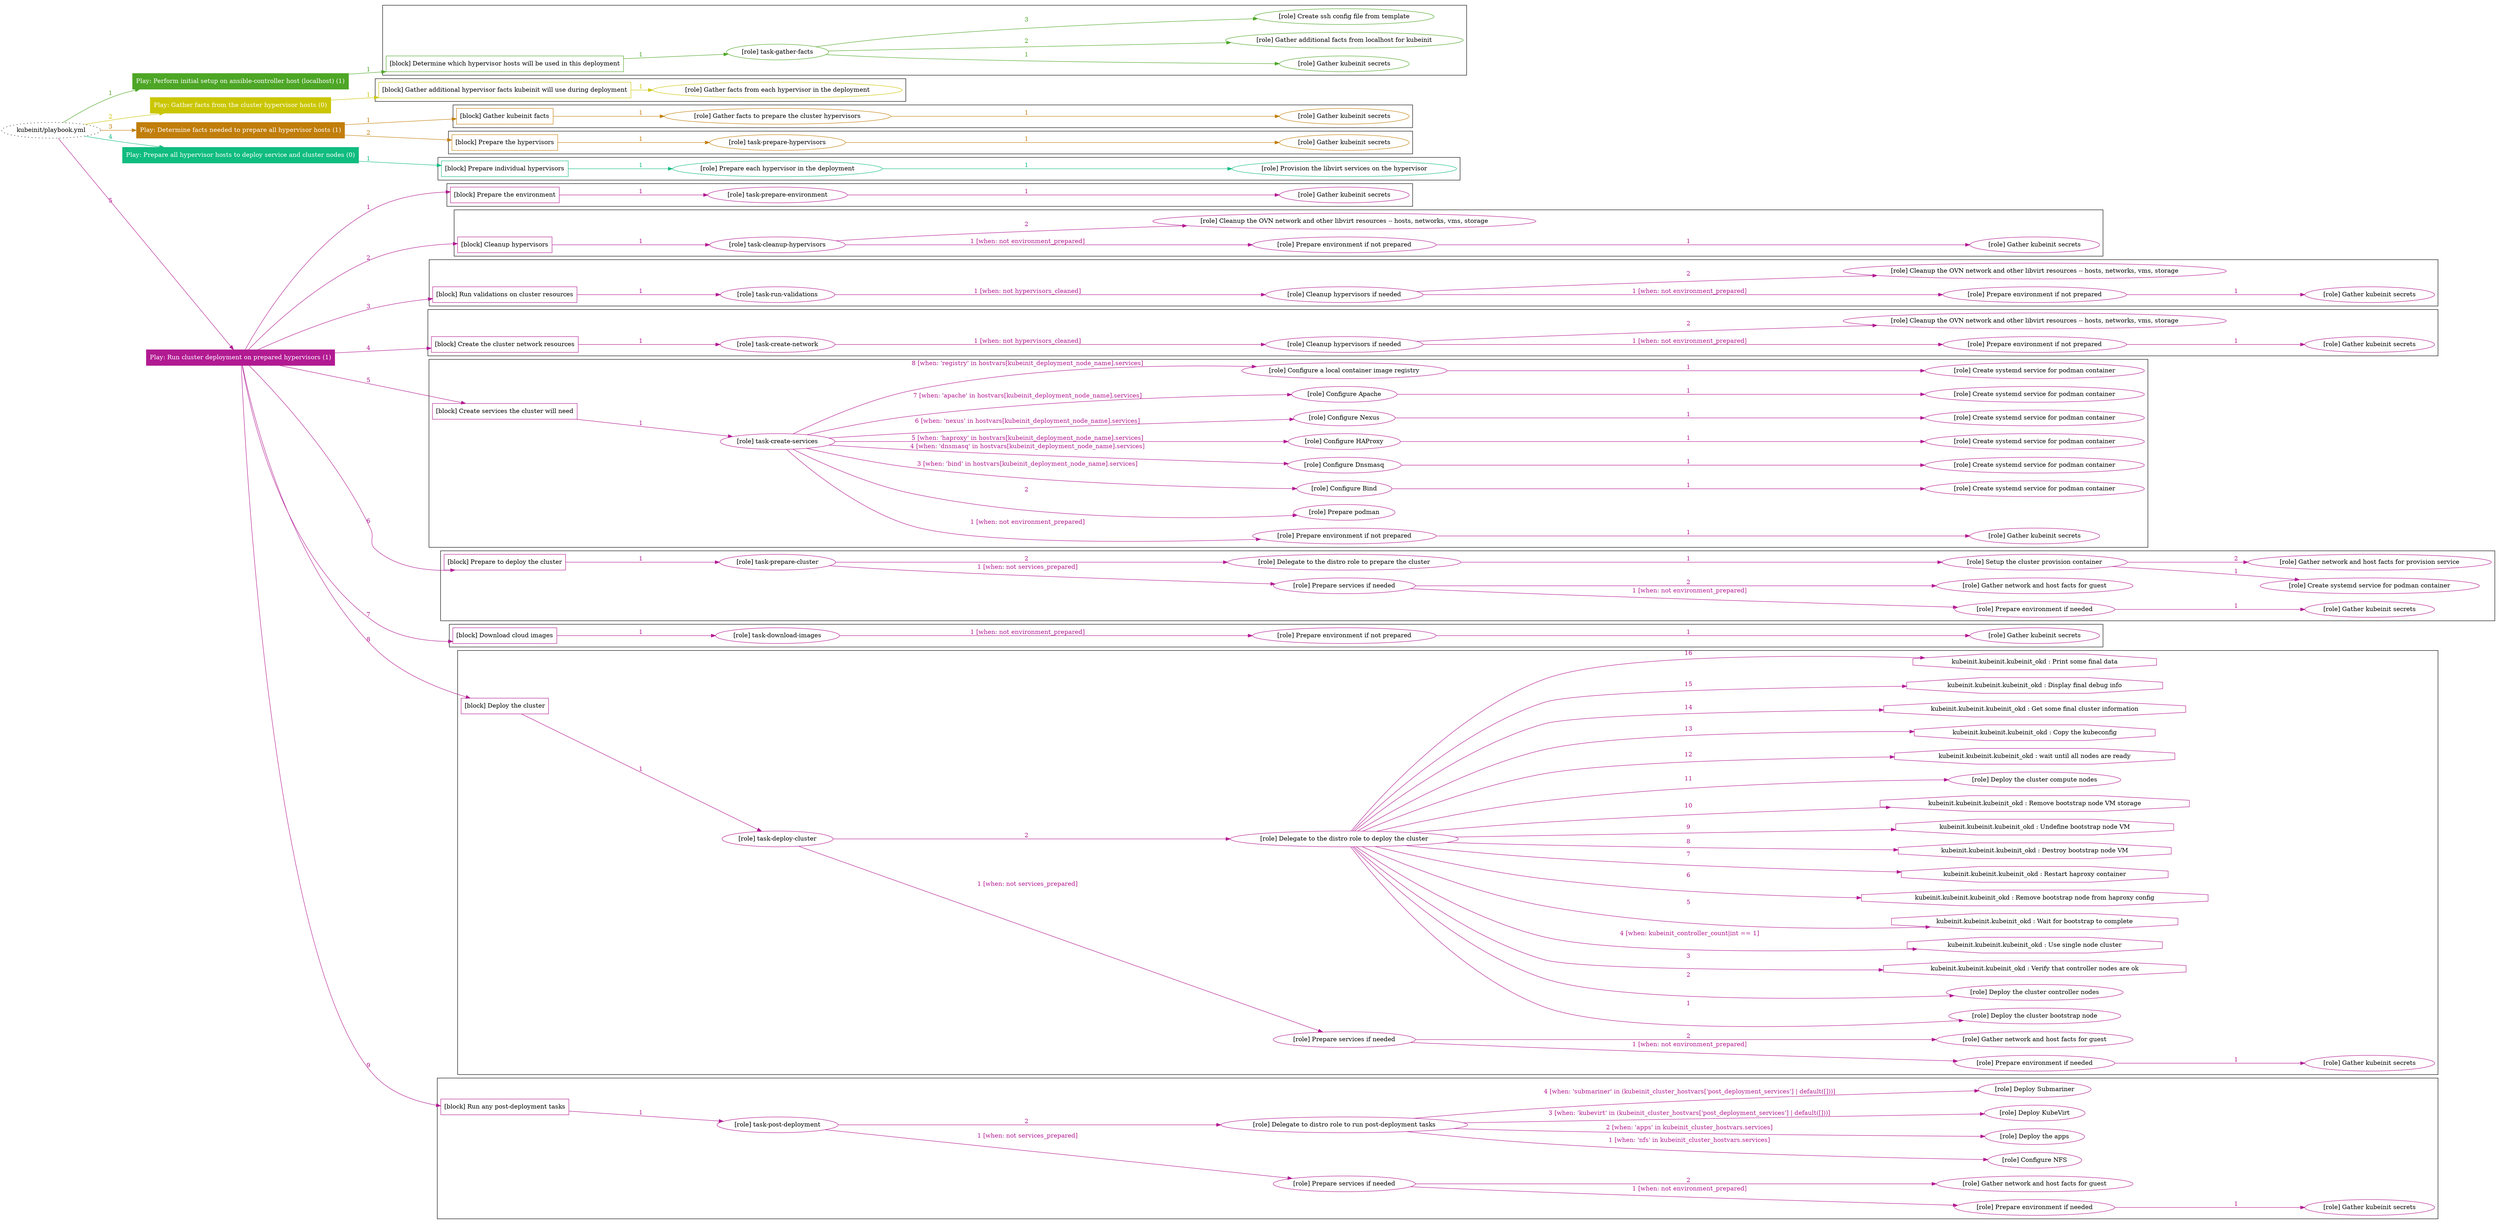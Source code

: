 digraph {
	graph [concentrate=true ordering=in rankdir=LR ratio=fill]
	edge [esep=5 sep=10]
	"kubeinit/playbook.yml" [URL="/home/runner/work/kubeinit/kubeinit/kubeinit/playbook.yml" id=playbook_f0d3da26 style=dotted]
	"kubeinit/playbook.yml" -> play_d403d38e [label="1 " color="#4da626" fontcolor="#4da626" id=edge_bb78b358 labeltooltip="1 " tooltip="1 "]
	subgraph "Play: Perform initial setup on ansible-controller host (localhost) (1)" {
		play_d403d38e [label="Play: Perform initial setup on ansible-controller host (localhost) (1)" URL="/home/runner/work/kubeinit/kubeinit/kubeinit/playbook.yml" color="#4da626" fontcolor="#ffffff" id=play_d403d38e shape=box style=filled tooltip=localhost]
		play_d403d38e -> block_d5349f85 [label=1 color="#4da626" fontcolor="#4da626" id=edge_0a46ccb4 labeltooltip=1 tooltip=1]
		subgraph cluster_block_d5349f85 {
			block_d5349f85 [label="[block] Determine which hypervisor hosts will be used in this deployment" URL="/home/runner/work/kubeinit/kubeinit/kubeinit/playbook.yml" color="#4da626" id=block_d5349f85 labeltooltip="Determine which hypervisor hosts will be used in this deployment" shape=box tooltip="Determine which hypervisor hosts will be used in this deployment"]
			block_d5349f85 -> role_c12ec22b [label="1 " color="#4da626" fontcolor="#4da626" id=edge_a0d41d5e labeltooltip="1 " tooltip="1 "]
			subgraph "task-gather-facts" {
				role_c12ec22b [label="[role] task-gather-facts" URL="/home/runner/work/kubeinit/kubeinit/kubeinit/playbook.yml" color="#4da626" id=role_c12ec22b tooltip="task-gather-facts"]
				role_c12ec22b -> role_7a9dc9b7 [label="1 " color="#4da626" fontcolor="#4da626" id=edge_2823dd9c labeltooltip="1 " tooltip="1 "]
				subgraph "Gather kubeinit secrets" {
					role_7a9dc9b7 [label="[role] Gather kubeinit secrets" URL="/home/runner/.ansible/collections/ansible_collections/kubeinit/kubeinit/roles/kubeinit_prepare/tasks/build_hypervisors_group.yml" color="#4da626" id=role_7a9dc9b7 tooltip="Gather kubeinit secrets"]
				}
				role_c12ec22b -> role_6a2bb625 [label="2 " color="#4da626" fontcolor="#4da626" id=edge_c06cfc3f labeltooltip="2 " tooltip="2 "]
				subgraph "Gather additional facts from localhost for kubeinit" {
					role_6a2bb625 [label="[role] Gather additional facts from localhost for kubeinit" URL="/home/runner/.ansible/collections/ansible_collections/kubeinit/kubeinit/roles/kubeinit_prepare/tasks/build_hypervisors_group.yml" color="#4da626" id=role_6a2bb625 tooltip="Gather additional facts from localhost for kubeinit"]
				}
				role_c12ec22b -> role_dd1b825a [label="3 " color="#4da626" fontcolor="#4da626" id=edge_1411ccf9 labeltooltip="3 " tooltip="3 "]
				subgraph "Create ssh config file from template" {
					role_dd1b825a [label="[role] Create ssh config file from template" URL="/home/runner/.ansible/collections/ansible_collections/kubeinit/kubeinit/roles/kubeinit_prepare/tasks/build_hypervisors_group.yml" color="#4da626" id=role_dd1b825a tooltip="Create ssh config file from template"]
				}
			}
		}
	}
	"kubeinit/playbook.yml" -> play_b2f6ea87 [label="2 " color="#cac602" fontcolor="#cac602" id=edge_67b69799 labeltooltip="2 " tooltip="2 "]
	subgraph "Play: Gather facts from the cluster hypervisor hosts (0)" {
		play_b2f6ea87 [label="Play: Gather facts from the cluster hypervisor hosts (0)" URL="/home/runner/work/kubeinit/kubeinit/kubeinit/playbook.yml" color="#cac602" fontcolor="#ffffff" id=play_b2f6ea87 shape=box style=filled tooltip="Play: Gather facts from the cluster hypervisor hosts (0)"]
		play_b2f6ea87 -> block_6b700cda [label=1 color="#cac602" fontcolor="#cac602" id=edge_932da94d labeltooltip=1 tooltip=1]
		subgraph cluster_block_6b700cda {
			block_6b700cda [label="[block] Gather additional hypervisor facts kubeinit will use during deployment" URL="/home/runner/work/kubeinit/kubeinit/kubeinit/playbook.yml" color="#cac602" id=block_6b700cda labeltooltip="Gather additional hypervisor facts kubeinit will use during deployment" shape=box tooltip="Gather additional hypervisor facts kubeinit will use during deployment"]
			block_6b700cda -> role_6bc0fc4c [label="1 " color="#cac602" fontcolor="#cac602" id=edge_47123077 labeltooltip="1 " tooltip="1 "]
			subgraph "Gather facts from each hypervisor in the deployment" {
				role_6bc0fc4c [label="[role] Gather facts from each hypervisor in the deployment" URL="/home/runner/work/kubeinit/kubeinit/kubeinit/playbook.yml" color="#cac602" id=role_6bc0fc4c tooltip="Gather facts from each hypervisor in the deployment"]
			}
		}
	}
	"kubeinit/playbook.yml" -> play_5fce2cb5 [label="3 " color="#c17e0b" fontcolor="#c17e0b" id=edge_214db1fa labeltooltip="3 " tooltip="3 "]
	subgraph "Play: Determine facts needed to prepare all hypervisor hosts (1)" {
		play_5fce2cb5 [label="Play: Determine facts needed to prepare all hypervisor hosts (1)" URL="/home/runner/work/kubeinit/kubeinit/kubeinit/playbook.yml" color="#c17e0b" fontcolor="#ffffff" id=play_5fce2cb5 shape=box style=filled tooltip=localhost]
		play_5fce2cb5 -> block_0b528581 [label=1 color="#c17e0b" fontcolor="#c17e0b" id=edge_9c9300e4 labeltooltip=1 tooltip=1]
		subgraph cluster_block_0b528581 {
			block_0b528581 [label="[block] Gather kubeinit facts" URL="/home/runner/work/kubeinit/kubeinit/kubeinit/playbook.yml" color="#c17e0b" id=block_0b528581 labeltooltip="Gather kubeinit facts" shape=box tooltip="Gather kubeinit facts"]
			block_0b528581 -> role_08379123 [label="1 " color="#c17e0b" fontcolor="#c17e0b" id=edge_4e6fd11b labeltooltip="1 " tooltip="1 "]
			subgraph "Gather facts to prepare the cluster hypervisors" {
				role_08379123 [label="[role] Gather facts to prepare the cluster hypervisors" URL="/home/runner/work/kubeinit/kubeinit/kubeinit/playbook.yml" color="#c17e0b" id=role_08379123 tooltip="Gather facts to prepare the cluster hypervisors"]
				role_08379123 -> role_079a0b1b [label="1 " color="#c17e0b" fontcolor="#c17e0b" id=edge_12131fd8 labeltooltip="1 " tooltip="1 "]
				subgraph "Gather kubeinit secrets" {
					role_079a0b1b [label="[role] Gather kubeinit secrets" URL="/home/runner/.ansible/collections/ansible_collections/kubeinit/kubeinit/roles/kubeinit_prepare/tasks/gather_kubeinit_facts.yml" color="#c17e0b" id=role_079a0b1b tooltip="Gather kubeinit secrets"]
				}
			}
		}
		play_5fce2cb5 -> block_5712428f [label=2 color="#c17e0b" fontcolor="#c17e0b" id=edge_4e190fab labeltooltip=2 tooltip=2]
		subgraph cluster_block_5712428f {
			block_5712428f [label="[block] Prepare the hypervisors" URL="/home/runner/work/kubeinit/kubeinit/kubeinit/playbook.yml" color="#c17e0b" id=block_5712428f labeltooltip="Prepare the hypervisors" shape=box tooltip="Prepare the hypervisors"]
			block_5712428f -> role_d0552232 [label="1 " color="#c17e0b" fontcolor="#c17e0b" id=edge_87c87fa4 labeltooltip="1 " tooltip="1 "]
			subgraph "task-prepare-hypervisors" {
				role_d0552232 [label="[role] task-prepare-hypervisors" URL="/home/runner/work/kubeinit/kubeinit/kubeinit/playbook.yml" color="#c17e0b" id=role_d0552232 tooltip="task-prepare-hypervisors"]
				role_d0552232 -> role_5b69b76e [label="1 " color="#c17e0b" fontcolor="#c17e0b" id=edge_922f6d68 labeltooltip="1 " tooltip="1 "]
				subgraph "Gather kubeinit secrets" {
					role_5b69b76e [label="[role] Gather kubeinit secrets" URL="/home/runner/.ansible/collections/ansible_collections/kubeinit/kubeinit/roles/kubeinit_prepare/tasks/gather_kubeinit_facts.yml" color="#c17e0b" id=role_5b69b76e tooltip="Gather kubeinit secrets"]
				}
			}
		}
	}
	"kubeinit/playbook.yml" -> play_3fa421ea [label="4 " color="#10bc80" fontcolor="#10bc80" id=edge_5be56004 labeltooltip="4 " tooltip="4 "]
	subgraph "Play: Prepare all hypervisor hosts to deploy service and cluster nodes (0)" {
		play_3fa421ea [label="Play: Prepare all hypervisor hosts to deploy service and cluster nodes (0)" URL="/home/runner/work/kubeinit/kubeinit/kubeinit/playbook.yml" color="#10bc80" fontcolor="#ffffff" id=play_3fa421ea shape=box style=filled tooltip="Play: Prepare all hypervisor hosts to deploy service and cluster nodes (0)"]
		play_3fa421ea -> block_0e27eb1e [label=1 color="#10bc80" fontcolor="#10bc80" id=edge_ae809588 labeltooltip=1 tooltip=1]
		subgraph cluster_block_0e27eb1e {
			block_0e27eb1e [label="[block] Prepare individual hypervisors" URL="/home/runner/work/kubeinit/kubeinit/kubeinit/playbook.yml" color="#10bc80" id=block_0e27eb1e labeltooltip="Prepare individual hypervisors" shape=box tooltip="Prepare individual hypervisors"]
			block_0e27eb1e -> role_7c6cc4ce [label="1 " color="#10bc80" fontcolor="#10bc80" id=edge_6a0a8fe7 labeltooltip="1 " tooltip="1 "]
			subgraph "Prepare each hypervisor in the deployment" {
				role_7c6cc4ce [label="[role] Prepare each hypervisor in the deployment" URL="/home/runner/work/kubeinit/kubeinit/kubeinit/playbook.yml" color="#10bc80" id=role_7c6cc4ce tooltip="Prepare each hypervisor in the deployment"]
				role_7c6cc4ce -> role_f6cbb45c [label="1 " color="#10bc80" fontcolor="#10bc80" id=edge_67ad58b4 labeltooltip="1 " tooltip="1 "]
				subgraph "Provision the libvirt services on the hypervisor" {
					role_f6cbb45c [label="[role] Provision the libvirt services on the hypervisor" URL="/home/runner/.ansible/collections/ansible_collections/kubeinit/kubeinit/roles/kubeinit_prepare/tasks/prepare_hypervisor.yml" color="#10bc80" id=role_f6cbb45c tooltip="Provision the libvirt services on the hypervisor"]
				}
			}
		}
	}
	"kubeinit/playbook.yml" -> play_8b186cff [label="5 " color="#b21a92" fontcolor="#b21a92" id=edge_89fe7ecd labeltooltip="5 " tooltip="5 "]
	subgraph "Play: Run cluster deployment on prepared hypervisors (1)" {
		play_8b186cff [label="Play: Run cluster deployment on prepared hypervisors (1)" URL="/home/runner/work/kubeinit/kubeinit/kubeinit/playbook.yml" color="#b21a92" fontcolor="#ffffff" id=play_8b186cff shape=box style=filled tooltip=localhost]
		play_8b186cff -> block_c3dfa065 [label=1 color="#b21a92" fontcolor="#b21a92" id=edge_82fb2155 labeltooltip=1 tooltip=1]
		subgraph cluster_block_c3dfa065 {
			block_c3dfa065 [label="[block] Prepare the environment" URL="/home/runner/work/kubeinit/kubeinit/kubeinit/playbook.yml" color="#b21a92" id=block_c3dfa065 labeltooltip="Prepare the environment" shape=box tooltip="Prepare the environment"]
			block_c3dfa065 -> role_16526a10 [label="1 " color="#b21a92" fontcolor="#b21a92" id=edge_7fcd6e79 labeltooltip="1 " tooltip="1 "]
			subgraph "task-prepare-environment" {
				role_16526a10 [label="[role] task-prepare-environment" URL="/home/runner/work/kubeinit/kubeinit/kubeinit/playbook.yml" color="#b21a92" id=role_16526a10 tooltip="task-prepare-environment"]
				role_16526a10 -> role_55afb5f5 [label="1 " color="#b21a92" fontcolor="#b21a92" id=edge_60748190 labeltooltip="1 " tooltip="1 "]
				subgraph "Gather kubeinit secrets" {
					role_55afb5f5 [label="[role] Gather kubeinit secrets" URL="/home/runner/.ansible/collections/ansible_collections/kubeinit/kubeinit/roles/kubeinit_prepare/tasks/gather_kubeinit_facts.yml" color="#b21a92" id=role_55afb5f5 tooltip="Gather kubeinit secrets"]
				}
			}
		}
		play_8b186cff -> block_16070359 [label=2 color="#b21a92" fontcolor="#b21a92" id=edge_729f961e labeltooltip=2 tooltip=2]
		subgraph cluster_block_16070359 {
			block_16070359 [label="[block] Cleanup hypervisors" URL="/home/runner/work/kubeinit/kubeinit/kubeinit/playbook.yml" color="#b21a92" id=block_16070359 labeltooltip="Cleanup hypervisors" shape=box tooltip="Cleanup hypervisors"]
			block_16070359 -> role_49489fae [label="1 " color="#b21a92" fontcolor="#b21a92" id=edge_b9b9db53 labeltooltip="1 " tooltip="1 "]
			subgraph "task-cleanup-hypervisors" {
				role_49489fae [label="[role] task-cleanup-hypervisors" URL="/home/runner/work/kubeinit/kubeinit/kubeinit/playbook.yml" color="#b21a92" id=role_49489fae tooltip="task-cleanup-hypervisors"]
				role_49489fae -> role_d4669a97 [label="1 [when: not environment_prepared]" color="#b21a92" fontcolor="#b21a92" id=edge_730d28b9 labeltooltip="1 [when: not environment_prepared]" tooltip="1 [when: not environment_prepared]"]
				subgraph "Prepare environment if not prepared" {
					role_d4669a97 [label="[role] Prepare environment if not prepared" URL="/home/runner/.ansible/collections/ansible_collections/kubeinit/kubeinit/roles/kubeinit_prepare/tasks/cleanup_hypervisors.yml" color="#b21a92" id=role_d4669a97 tooltip="Prepare environment if not prepared"]
					role_d4669a97 -> role_03887926 [label="1 " color="#b21a92" fontcolor="#b21a92" id=edge_96ab1612 labeltooltip="1 " tooltip="1 "]
					subgraph "Gather kubeinit secrets" {
						role_03887926 [label="[role] Gather kubeinit secrets" URL="/home/runner/.ansible/collections/ansible_collections/kubeinit/kubeinit/roles/kubeinit_prepare/tasks/gather_kubeinit_facts.yml" color="#b21a92" id=role_03887926 tooltip="Gather kubeinit secrets"]
					}
				}
				role_49489fae -> role_26f51396 [label="2 " color="#b21a92" fontcolor="#b21a92" id=edge_356772c4 labeltooltip="2 " tooltip="2 "]
				subgraph "Cleanup the OVN network and other libvirt resources -- hosts, networks, vms, storage" {
					role_26f51396 [label="[role] Cleanup the OVN network and other libvirt resources -- hosts, networks, vms, storage" URL="/home/runner/.ansible/collections/ansible_collections/kubeinit/kubeinit/roles/kubeinit_prepare/tasks/cleanup_hypervisors.yml" color="#b21a92" id=role_26f51396 tooltip="Cleanup the OVN network and other libvirt resources -- hosts, networks, vms, storage"]
				}
			}
		}
		play_8b186cff -> block_32fbd92a [label=3 color="#b21a92" fontcolor="#b21a92" id=edge_52a3be5c labeltooltip=3 tooltip=3]
		subgraph cluster_block_32fbd92a {
			block_32fbd92a [label="[block] Run validations on cluster resources" URL="/home/runner/work/kubeinit/kubeinit/kubeinit/playbook.yml" color="#b21a92" id=block_32fbd92a labeltooltip="Run validations on cluster resources" shape=box tooltip="Run validations on cluster resources"]
			block_32fbd92a -> role_b7b2477e [label="1 " color="#b21a92" fontcolor="#b21a92" id=edge_343a420f labeltooltip="1 " tooltip="1 "]
			subgraph "task-run-validations" {
				role_b7b2477e [label="[role] task-run-validations" URL="/home/runner/work/kubeinit/kubeinit/kubeinit/playbook.yml" color="#b21a92" id=role_b7b2477e tooltip="task-run-validations"]
				role_b7b2477e -> role_b7937b70 [label="1 [when: not hypervisors_cleaned]" color="#b21a92" fontcolor="#b21a92" id=edge_5bd24d95 labeltooltip="1 [when: not hypervisors_cleaned]" tooltip="1 [when: not hypervisors_cleaned]"]
				subgraph "Cleanup hypervisors if needed" {
					role_b7937b70 [label="[role] Cleanup hypervisors if needed" URL="/home/runner/.ansible/collections/ansible_collections/kubeinit/kubeinit/roles/kubeinit_validations/tasks/main.yml" color="#b21a92" id=role_b7937b70 tooltip="Cleanup hypervisors if needed"]
					role_b7937b70 -> role_197597fc [label="1 [when: not environment_prepared]" color="#b21a92" fontcolor="#b21a92" id=edge_ffd0d4f3 labeltooltip="1 [when: not environment_prepared]" tooltip="1 [when: not environment_prepared]"]
					subgraph "Prepare environment if not prepared" {
						role_197597fc [label="[role] Prepare environment if not prepared" URL="/home/runner/.ansible/collections/ansible_collections/kubeinit/kubeinit/roles/kubeinit_prepare/tasks/cleanup_hypervisors.yml" color="#b21a92" id=role_197597fc tooltip="Prepare environment if not prepared"]
						role_197597fc -> role_30201973 [label="1 " color="#b21a92" fontcolor="#b21a92" id=edge_2a90a3fe labeltooltip="1 " tooltip="1 "]
						subgraph "Gather kubeinit secrets" {
							role_30201973 [label="[role] Gather kubeinit secrets" URL="/home/runner/.ansible/collections/ansible_collections/kubeinit/kubeinit/roles/kubeinit_prepare/tasks/gather_kubeinit_facts.yml" color="#b21a92" id=role_30201973 tooltip="Gather kubeinit secrets"]
						}
					}
					role_b7937b70 -> role_e418b379 [label="2 " color="#b21a92" fontcolor="#b21a92" id=edge_8652fc37 labeltooltip="2 " tooltip="2 "]
					subgraph "Cleanup the OVN network and other libvirt resources -- hosts, networks, vms, storage" {
						role_e418b379 [label="[role] Cleanup the OVN network and other libvirt resources -- hosts, networks, vms, storage" URL="/home/runner/.ansible/collections/ansible_collections/kubeinit/kubeinit/roles/kubeinit_prepare/tasks/cleanup_hypervisors.yml" color="#b21a92" id=role_e418b379 tooltip="Cleanup the OVN network and other libvirt resources -- hosts, networks, vms, storage"]
					}
				}
			}
		}
		play_8b186cff -> block_fd094c20 [label=4 color="#b21a92" fontcolor="#b21a92" id=edge_835eb3d2 labeltooltip=4 tooltip=4]
		subgraph cluster_block_fd094c20 {
			block_fd094c20 [label="[block] Create the cluster network resources" URL="/home/runner/work/kubeinit/kubeinit/kubeinit/playbook.yml" color="#b21a92" id=block_fd094c20 labeltooltip="Create the cluster network resources" shape=box tooltip="Create the cluster network resources"]
			block_fd094c20 -> role_b7f3fc8a [label="1 " color="#b21a92" fontcolor="#b21a92" id=edge_b02efcc0 labeltooltip="1 " tooltip="1 "]
			subgraph "task-create-network" {
				role_b7f3fc8a [label="[role] task-create-network" URL="/home/runner/work/kubeinit/kubeinit/kubeinit/playbook.yml" color="#b21a92" id=role_b7f3fc8a tooltip="task-create-network"]
				role_b7f3fc8a -> role_41291930 [label="1 [when: not hypervisors_cleaned]" color="#b21a92" fontcolor="#b21a92" id=edge_b23b1294 labeltooltip="1 [when: not hypervisors_cleaned]" tooltip="1 [when: not hypervisors_cleaned]"]
				subgraph "Cleanup hypervisors if needed" {
					role_41291930 [label="[role] Cleanup hypervisors if needed" URL="/home/runner/.ansible/collections/ansible_collections/kubeinit/kubeinit/roles/kubeinit_libvirt/tasks/create_network.yml" color="#b21a92" id=role_41291930 tooltip="Cleanup hypervisors if needed"]
					role_41291930 -> role_e8362763 [label="1 [when: not environment_prepared]" color="#b21a92" fontcolor="#b21a92" id=edge_68476c97 labeltooltip="1 [when: not environment_prepared]" tooltip="1 [when: not environment_prepared]"]
					subgraph "Prepare environment if not prepared" {
						role_e8362763 [label="[role] Prepare environment if not prepared" URL="/home/runner/.ansible/collections/ansible_collections/kubeinit/kubeinit/roles/kubeinit_prepare/tasks/cleanup_hypervisors.yml" color="#b21a92" id=role_e8362763 tooltip="Prepare environment if not prepared"]
						role_e8362763 -> role_e6d5578d [label="1 " color="#b21a92" fontcolor="#b21a92" id=edge_181f27f5 labeltooltip="1 " tooltip="1 "]
						subgraph "Gather kubeinit secrets" {
							role_e6d5578d [label="[role] Gather kubeinit secrets" URL="/home/runner/.ansible/collections/ansible_collections/kubeinit/kubeinit/roles/kubeinit_prepare/tasks/gather_kubeinit_facts.yml" color="#b21a92" id=role_e6d5578d tooltip="Gather kubeinit secrets"]
						}
					}
					role_41291930 -> role_02d9ec53 [label="2 " color="#b21a92" fontcolor="#b21a92" id=edge_a5d38683 labeltooltip="2 " tooltip="2 "]
					subgraph "Cleanup the OVN network and other libvirt resources -- hosts, networks, vms, storage" {
						role_02d9ec53 [label="[role] Cleanup the OVN network and other libvirt resources -- hosts, networks, vms, storage" URL="/home/runner/.ansible/collections/ansible_collections/kubeinit/kubeinit/roles/kubeinit_prepare/tasks/cleanup_hypervisors.yml" color="#b21a92" id=role_02d9ec53 tooltip="Cleanup the OVN network and other libvirt resources -- hosts, networks, vms, storage"]
					}
				}
			}
		}
		play_8b186cff -> block_5aedabef [label=5 color="#b21a92" fontcolor="#b21a92" id=edge_a8936649 labeltooltip=5 tooltip=5]
		subgraph cluster_block_5aedabef {
			block_5aedabef [label="[block] Create services the cluster will need" URL="/home/runner/work/kubeinit/kubeinit/kubeinit/playbook.yml" color="#b21a92" id=block_5aedabef labeltooltip="Create services the cluster will need" shape=box tooltip="Create services the cluster will need"]
			block_5aedabef -> role_851d9a5d [label="1 " color="#b21a92" fontcolor="#b21a92" id=edge_d7b73f18 labeltooltip="1 " tooltip="1 "]
			subgraph "task-create-services" {
				role_851d9a5d [label="[role] task-create-services" URL="/home/runner/work/kubeinit/kubeinit/kubeinit/playbook.yml" color="#b21a92" id=role_851d9a5d tooltip="task-create-services"]
				role_851d9a5d -> role_119938d9 [label="1 [when: not environment_prepared]" color="#b21a92" fontcolor="#b21a92" id=edge_76eed7d8 labeltooltip="1 [when: not environment_prepared]" tooltip="1 [when: not environment_prepared]"]
				subgraph "Prepare environment if not prepared" {
					role_119938d9 [label="[role] Prepare environment if not prepared" URL="/home/runner/.ansible/collections/ansible_collections/kubeinit/kubeinit/roles/kubeinit_services/tasks/main.yml" color="#b21a92" id=role_119938d9 tooltip="Prepare environment if not prepared"]
					role_119938d9 -> role_118e75ff [label="1 " color="#b21a92" fontcolor="#b21a92" id=edge_45d0b71d labeltooltip="1 " tooltip="1 "]
					subgraph "Gather kubeinit secrets" {
						role_118e75ff [label="[role] Gather kubeinit secrets" URL="/home/runner/.ansible/collections/ansible_collections/kubeinit/kubeinit/roles/kubeinit_prepare/tasks/gather_kubeinit_facts.yml" color="#b21a92" id=role_118e75ff tooltip="Gather kubeinit secrets"]
					}
				}
				role_851d9a5d -> role_aa346d75 [label="2 " color="#b21a92" fontcolor="#b21a92" id=edge_ff6d66c8 labeltooltip="2 " tooltip="2 "]
				subgraph "Prepare podman" {
					role_aa346d75 [label="[role] Prepare podman" URL="/home/runner/.ansible/collections/ansible_collections/kubeinit/kubeinit/roles/kubeinit_services/tasks/00_create_service_pod.yml" color="#b21a92" id=role_aa346d75 tooltip="Prepare podman"]
				}
				role_851d9a5d -> role_1948c036 [label="3 [when: 'bind' in hostvars[kubeinit_deployment_node_name].services]" color="#b21a92" fontcolor="#b21a92" id=edge_58d9f97a labeltooltip="3 [when: 'bind' in hostvars[kubeinit_deployment_node_name].services]" tooltip="3 [when: 'bind' in hostvars[kubeinit_deployment_node_name].services]"]
				subgraph "Configure Bind" {
					role_1948c036 [label="[role] Configure Bind" URL="/home/runner/.ansible/collections/ansible_collections/kubeinit/kubeinit/roles/kubeinit_services/tasks/start_services_containers.yml" color="#b21a92" id=role_1948c036 tooltip="Configure Bind"]
					role_1948c036 -> role_ec0e1437 [label="1 " color="#b21a92" fontcolor="#b21a92" id=edge_1f0c48a4 labeltooltip="1 " tooltip="1 "]
					subgraph "Create systemd service for podman container" {
						role_ec0e1437 [label="[role] Create systemd service for podman container" URL="/home/runner/.ansible/collections/ansible_collections/kubeinit/kubeinit/roles/kubeinit_bind/tasks/main.yml" color="#b21a92" id=role_ec0e1437 tooltip="Create systemd service for podman container"]
					}
				}
				role_851d9a5d -> role_46025137 [label="4 [when: 'dnsmasq' in hostvars[kubeinit_deployment_node_name].services]" color="#b21a92" fontcolor="#b21a92" id=edge_8c486483 labeltooltip="4 [when: 'dnsmasq' in hostvars[kubeinit_deployment_node_name].services]" tooltip="4 [when: 'dnsmasq' in hostvars[kubeinit_deployment_node_name].services]"]
				subgraph "Configure Dnsmasq" {
					role_46025137 [label="[role] Configure Dnsmasq" URL="/home/runner/.ansible/collections/ansible_collections/kubeinit/kubeinit/roles/kubeinit_services/tasks/start_services_containers.yml" color="#b21a92" id=role_46025137 tooltip="Configure Dnsmasq"]
					role_46025137 -> role_2ae44836 [label="1 " color="#b21a92" fontcolor="#b21a92" id=edge_31aed77a labeltooltip="1 " tooltip="1 "]
					subgraph "Create systemd service for podman container" {
						role_2ae44836 [label="[role] Create systemd service for podman container" URL="/home/runner/.ansible/collections/ansible_collections/kubeinit/kubeinit/roles/kubeinit_dnsmasq/tasks/main.yml" color="#b21a92" id=role_2ae44836 tooltip="Create systemd service for podman container"]
					}
				}
				role_851d9a5d -> role_2249b05a [label="5 [when: 'haproxy' in hostvars[kubeinit_deployment_node_name].services]" color="#b21a92" fontcolor="#b21a92" id=edge_2af65d67 labeltooltip="5 [when: 'haproxy' in hostvars[kubeinit_deployment_node_name].services]" tooltip="5 [when: 'haproxy' in hostvars[kubeinit_deployment_node_name].services]"]
				subgraph "Configure HAProxy" {
					role_2249b05a [label="[role] Configure HAProxy" URL="/home/runner/.ansible/collections/ansible_collections/kubeinit/kubeinit/roles/kubeinit_services/tasks/start_services_containers.yml" color="#b21a92" id=role_2249b05a tooltip="Configure HAProxy"]
					role_2249b05a -> role_eac0d732 [label="1 " color="#b21a92" fontcolor="#b21a92" id=edge_7d86f224 labeltooltip="1 " tooltip="1 "]
					subgraph "Create systemd service for podman container" {
						role_eac0d732 [label="[role] Create systemd service for podman container" URL="/home/runner/.ansible/collections/ansible_collections/kubeinit/kubeinit/roles/kubeinit_haproxy/tasks/main.yml" color="#b21a92" id=role_eac0d732 tooltip="Create systemd service for podman container"]
					}
				}
				role_851d9a5d -> role_cb7c682a [label="6 [when: 'nexus' in hostvars[kubeinit_deployment_node_name].services]" color="#b21a92" fontcolor="#b21a92" id=edge_7fba608b labeltooltip="6 [when: 'nexus' in hostvars[kubeinit_deployment_node_name].services]" tooltip="6 [when: 'nexus' in hostvars[kubeinit_deployment_node_name].services]"]
				subgraph "Configure Nexus" {
					role_cb7c682a [label="[role] Configure Nexus" URL="/home/runner/.ansible/collections/ansible_collections/kubeinit/kubeinit/roles/kubeinit_services/tasks/start_services_containers.yml" color="#b21a92" id=role_cb7c682a tooltip="Configure Nexus"]
					role_cb7c682a -> role_c6e76259 [label="1 " color="#b21a92" fontcolor="#b21a92" id=edge_ab00fc47 labeltooltip="1 " tooltip="1 "]
					subgraph "Create systemd service for podman container" {
						role_c6e76259 [label="[role] Create systemd service for podman container" URL="/home/runner/.ansible/collections/ansible_collections/kubeinit/kubeinit/roles/kubeinit_nexus/tasks/main.yml" color="#b21a92" id=role_c6e76259 tooltip="Create systemd service for podman container"]
					}
				}
				role_851d9a5d -> role_350c2394 [label="7 [when: 'apache' in hostvars[kubeinit_deployment_node_name].services]" color="#b21a92" fontcolor="#b21a92" id=edge_13539a73 labeltooltip="7 [when: 'apache' in hostvars[kubeinit_deployment_node_name].services]" tooltip="7 [when: 'apache' in hostvars[kubeinit_deployment_node_name].services]"]
				subgraph "Configure Apache" {
					role_350c2394 [label="[role] Configure Apache" URL="/home/runner/.ansible/collections/ansible_collections/kubeinit/kubeinit/roles/kubeinit_services/tasks/start_services_containers.yml" color="#b21a92" id=role_350c2394 tooltip="Configure Apache"]
					role_350c2394 -> role_2b2f11de [label="1 " color="#b21a92" fontcolor="#b21a92" id=edge_cc854beb labeltooltip="1 " tooltip="1 "]
					subgraph "Create systemd service for podman container" {
						role_2b2f11de [label="[role] Create systemd service for podman container" URL="/home/runner/.ansible/collections/ansible_collections/kubeinit/kubeinit/roles/kubeinit_apache/tasks/main.yml" color="#b21a92" id=role_2b2f11de tooltip="Create systemd service for podman container"]
					}
				}
				role_851d9a5d -> role_f7a04003 [label="8 [when: 'registry' in hostvars[kubeinit_deployment_node_name].services]" color="#b21a92" fontcolor="#b21a92" id=edge_b5969aee labeltooltip="8 [when: 'registry' in hostvars[kubeinit_deployment_node_name].services]" tooltip="8 [when: 'registry' in hostvars[kubeinit_deployment_node_name].services]"]
				subgraph "Configure a local container image registry" {
					role_f7a04003 [label="[role] Configure a local container image registry" URL="/home/runner/.ansible/collections/ansible_collections/kubeinit/kubeinit/roles/kubeinit_services/tasks/start_services_containers.yml" color="#b21a92" id=role_f7a04003 tooltip="Configure a local container image registry"]
					role_f7a04003 -> role_fb28de32 [label="1 " color="#b21a92" fontcolor="#b21a92" id=edge_c0af9894 labeltooltip="1 " tooltip="1 "]
					subgraph "Create systemd service for podman container" {
						role_fb28de32 [label="[role] Create systemd service for podman container" URL="/home/runner/.ansible/collections/ansible_collections/kubeinit/kubeinit/roles/kubeinit_registry/tasks/main.yml" color="#b21a92" id=role_fb28de32 tooltip="Create systemd service for podman container"]
					}
				}
			}
		}
		play_8b186cff -> block_c8ecd2d6 [label=6 color="#b21a92" fontcolor="#b21a92" id=edge_a6b1c370 labeltooltip=6 tooltip=6]
		subgraph cluster_block_c8ecd2d6 {
			block_c8ecd2d6 [label="[block] Prepare to deploy the cluster" URL="/home/runner/work/kubeinit/kubeinit/kubeinit/playbook.yml" color="#b21a92" id=block_c8ecd2d6 labeltooltip="Prepare to deploy the cluster" shape=box tooltip="Prepare to deploy the cluster"]
			block_c8ecd2d6 -> role_48003928 [label="1 " color="#b21a92" fontcolor="#b21a92" id=edge_bb1c4425 labeltooltip="1 " tooltip="1 "]
			subgraph "task-prepare-cluster" {
				role_48003928 [label="[role] task-prepare-cluster" URL="/home/runner/work/kubeinit/kubeinit/kubeinit/playbook.yml" color="#b21a92" id=role_48003928 tooltip="task-prepare-cluster"]
				role_48003928 -> role_ca3a9041 [label="1 [when: not services_prepared]" color="#b21a92" fontcolor="#b21a92" id=edge_a3555e47 labeltooltip="1 [when: not services_prepared]" tooltip="1 [when: not services_prepared]"]
				subgraph "Prepare services if needed" {
					role_ca3a9041 [label="[role] Prepare services if needed" URL="/home/runner/.ansible/collections/ansible_collections/kubeinit/kubeinit/roles/kubeinit_prepare/tasks/prepare_cluster.yml" color="#b21a92" id=role_ca3a9041 tooltip="Prepare services if needed"]
					role_ca3a9041 -> role_c6e8f474 [label="1 [when: not environment_prepared]" color="#b21a92" fontcolor="#b21a92" id=edge_8c86079d labeltooltip="1 [when: not environment_prepared]" tooltip="1 [when: not environment_prepared]"]
					subgraph "Prepare environment if needed" {
						role_c6e8f474 [label="[role] Prepare environment if needed" URL="/home/runner/.ansible/collections/ansible_collections/kubeinit/kubeinit/roles/kubeinit_services/tasks/prepare_services.yml" color="#b21a92" id=role_c6e8f474 tooltip="Prepare environment if needed"]
						role_c6e8f474 -> role_92368c3e [label="1 " color="#b21a92" fontcolor="#b21a92" id=edge_2010d80d labeltooltip="1 " tooltip="1 "]
						subgraph "Gather kubeinit secrets" {
							role_92368c3e [label="[role] Gather kubeinit secrets" URL="/home/runner/.ansible/collections/ansible_collections/kubeinit/kubeinit/roles/kubeinit_prepare/tasks/gather_kubeinit_facts.yml" color="#b21a92" id=role_92368c3e tooltip="Gather kubeinit secrets"]
						}
					}
					role_ca3a9041 -> role_8d09294c [label="2 " color="#b21a92" fontcolor="#b21a92" id=edge_b0150241 labeltooltip="2 " tooltip="2 "]
					subgraph "Gather network and host facts for guest" {
						role_8d09294c [label="[role] Gather network and host facts for guest" URL="/home/runner/.ansible/collections/ansible_collections/kubeinit/kubeinit/roles/kubeinit_services/tasks/prepare_services.yml" color="#b21a92" id=role_8d09294c tooltip="Gather network and host facts for guest"]
					}
				}
				role_48003928 -> role_b0c0937d [label="2 " color="#b21a92" fontcolor="#b21a92" id=edge_2ee4a2a1 labeltooltip="2 " tooltip="2 "]
				subgraph "Delegate to the distro role to prepare the cluster" {
					role_b0c0937d [label="[role] Delegate to the distro role to prepare the cluster" URL="/home/runner/.ansible/collections/ansible_collections/kubeinit/kubeinit/roles/kubeinit_prepare/tasks/prepare_cluster.yml" color="#b21a92" id=role_b0c0937d tooltip="Delegate to the distro role to prepare the cluster"]
					role_b0c0937d -> role_6c136869 [label="1 " color="#b21a92" fontcolor="#b21a92" id=edge_d2091b1b labeltooltip="1 " tooltip="1 "]
					subgraph "Setup the cluster provision container" {
						role_6c136869 [label="[role] Setup the cluster provision container" URL="/home/runner/.ansible/collections/ansible_collections/kubeinit/kubeinit/roles/kubeinit_okd/tasks/prepare_cluster.yml" color="#b21a92" id=role_6c136869 tooltip="Setup the cluster provision container"]
						role_6c136869 -> role_995428e1 [label="1 " color="#b21a92" fontcolor="#b21a92" id=edge_ecd41f90 labeltooltip="1 " tooltip="1 "]
						subgraph "Create systemd service for podman container" {
							role_995428e1 [label="[role] Create systemd service for podman container" URL="/home/runner/.ansible/collections/ansible_collections/kubeinit/kubeinit/roles/kubeinit_services/tasks/create_provision_container.yml" color="#b21a92" id=role_995428e1 tooltip="Create systemd service for podman container"]
						}
						role_6c136869 -> role_2ccafc99 [label="2 " color="#b21a92" fontcolor="#b21a92" id=edge_1ebf4450 labeltooltip="2 " tooltip="2 "]
						subgraph "Gather network and host facts for provision service" {
							role_2ccafc99 [label="[role] Gather network and host facts for provision service" URL="/home/runner/.ansible/collections/ansible_collections/kubeinit/kubeinit/roles/kubeinit_services/tasks/create_provision_container.yml" color="#b21a92" id=role_2ccafc99 tooltip="Gather network and host facts for provision service"]
						}
					}
				}
			}
		}
		play_8b186cff -> block_145f4a22 [label=7 color="#b21a92" fontcolor="#b21a92" id=edge_b0e458c0 labeltooltip=7 tooltip=7]
		subgraph cluster_block_145f4a22 {
			block_145f4a22 [label="[block] Download cloud images" URL="/home/runner/work/kubeinit/kubeinit/kubeinit/playbook.yml" color="#b21a92" id=block_145f4a22 labeltooltip="Download cloud images" shape=box tooltip="Download cloud images"]
			block_145f4a22 -> role_0311b6ed [label="1 " color="#b21a92" fontcolor="#b21a92" id=edge_472b4723 labeltooltip="1 " tooltip="1 "]
			subgraph "task-download-images" {
				role_0311b6ed [label="[role] task-download-images" URL="/home/runner/work/kubeinit/kubeinit/kubeinit/playbook.yml" color="#b21a92" id=role_0311b6ed tooltip="task-download-images"]
				role_0311b6ed -> role_23ab4d7b [label="1 [when: not environment_prepared]" color="#b21a92" fontcolor="#b21a92" id=edge_83e0179f labeltooltip="1 [when: not environment_prepared]" tooltip="1 [when: not environment_prepared]"]
				subgraph "Prepare environment if not prepared" {
					role_23ab4d7b [label="[role] Prepare environment if not prepared" URL="/home/runner/.ansible/collections/ansible_collections/kubeinit/kubeinit/roles/kubeinit_libvirt/tasks/download_cloud_images.yml" color="#b21a92" id=role_23ab4d7b tooltip="Prepare environment if not prepared"]
					role_23ab4d7b -> role_9bd8e226 [label="1 " color="#b21a92" fontcolor="#b21a92" id=edge_4b060708 labeltooltip="1 " tooltip="1 "]
					subgraph "Gather kubeinit secrets" {
						role_9bd8e226 [label="[role] Gather kubeinit secrets" URL="/home/runner/.ansible/collections/ansible_collections/kubeinit/kubeinit/roles/kubeinit_prepare/tasks/gather_kubeinit_facts.yml" color="#b21a92" id=role_9bd8e226 tooltip="Gather kubeinit secrets"]
					}
				}
			}
		}
		play_8b186cff -> block_de7193aa [label=8 color="#b21a92" fontcolor="#b21a92" id=edge_d76f7594 labeltooltip=8 tooltip=8]
		subgraph cluster_block_de7193aa {
			block_de7193aa [label="[block] Deploy the cluster" URL="/home/runner/work/kubeinit/kubeinit/kubeinit/playbook.yml" color="#b21a92" id=block_de7193aa labeltooltip="Deploy the cluster" shape=box tooltip="Deploy the cluster"]
			block_de7193aa -> role_1627b25d [label="1 " color="#b21a92" fontcolor="#b21a92" id=edge_7f108f6b labeltooltip="1 " tooltip="1 "]
			subgraph "task-deploy-cluster" {
				role_1627b25d [label="[role] task-deploy-cluster" URL="/home/runner/work/kubeinit/kubeinit/kubeinit/playbook.yml" color="#b21a92" id=role_1627b25d tooltip="task-deploy-cluster"]
				role_1627b25d -> role_3aefa8a4 [label="1 [when: not services_prepared]" color="#b21a92" fontcolor="#b21a92" id=edge_ef1914b5 labeltooltip="1 [when: not services_prepared]" tooltip="1 [when: not services_prepared]"]
				subgraph "Prepare services if needed" {
					role_3aefa8a4 [label="[role] Prepare services if needed" URL="/home/runner/.ansible/collections/ansible_collections/kubeinit/kubeinit/roles/kubeinit_prepare/tasks/deploy_cluster.yml" color="#b21a92" id=role_3aefa8a4 tooltip="Prepare services if needed"]
					role_3aefa8a4 -> role_b09805e1 [label="1 [when: not environment_prepared]" color="#b21a92" fontcolor="#b21a92" id=edge_0b9bb7f6 labeltooltip="1 [when: not environment_prepared]" tooltip="1 [when: not environment_prepared]"]
					subgraph "Prepare environment if needed" {
						role_b09805e1 [label="[role] Prepare environment if needed" URL="/home/runner/.ansible/collections/ansible_collections/kubeinit/kubeinit/roles/kubeinit_services/tasks/prepare_services.yml" color="#b21a92" id=role_b09805e1 tooltip="Prepare environment if needed"]
						role_b09805e1 -> role_8c37f662 [label="1 " color="#b21a92" fontcolor="#b21a92" id=edge_bc24aba8 labeltooltip="1 " tooltip="1 "]
						subgraph "Gather kubeinit secrets" {
							role_8c37f662 [label="[role] Gather kubeinit secrets" URL="/home/runner/.ansible/collections/ansible_collections/kubeinit/kubeinit/roles/kubeinit_prepare/tasks/gather_kubeinit_facts.yml" color="#b21a92" id=role_8c37f662 tooltip="Gather kubeinit secrets"]
						}
					}
					role_3aefa8a4 -> role_7e4d1715 [label="2 " color="#b21a92" fontcolor="#b21a92" id=edge_9070db85 labeltooltip="2 " tooltip="2 "]
					subgraph "Gather network and host facts for guest" {
						role_7e4d1715 [label="[role] Gather network and host facts for guest" URL="/home/runner/.ansible/collections/ansible_collections/kubeinit/kubeinit/roles/kubeinit_services/tasks/prepare_services.yml" color="#b21a92" id=role_7e4d1715 tooltip="Gather network and host facts for guest"]
					}
				}
				role_1627b25d -> role_5a196feb [label="2 " color="#b21a92" fontcolor="#b21a92" id=edge_ca1958f8 labeltooltip="2 " tooltip="2 "]
				subgraph "Delegate to the distro role to deploy the cluster" {
					role_5a196feb [label="[role] Delegate to the distro role to deploy the cluster" URL="/home/runner/.ansible/collections/ansible_collections/kubeinit/kubeinit/roles/kubeinit_prepare/tasks/deploy_cluster.yml" color="#b21a92" id=role_5a196feb tooltip="Delegate to the distro role to deploy the cluster"]
					role_5a196feb -> role_1bb994cf [label="1 " color="#b21a92" fontcolor="#b21a92" id=edge_91aed156 labeltooltip="1 " tooltip="1 "]
					subgraph "Deploy the cluster bootstrap node" {
						role_1bb994cf [label="[role] Deploy the cluster bootstrap node" URL="/home/runner/.ansible/collections/ansible_collections/kubeinit/kubeinit/roles/kubeinit_okd/tasks/main.yml" color="#b21a92" id=role_1bb994cf tooltip="Deploy the cluster bootstrap node"]
					}
					role_5a196feb -> role_8649af0f [label="2 " color="#b21a92" fontcolor="#b21a92" id=edge_f40462e1 labeltooltip="2 " tooltip="2 "]
					subgraph "Deploy the cluster controller nodes" {
						role_8649af0f [label="[role] Deploy the cluster controller nodes" URL="/home/runner/.ansible/collections/ansible_collections/kubeinit/kubeinit/roles/kubeinit_okd/tasks/main.yml" color="#b21a92" id=role_8649af0f tooltip="Deploy the cluster controller nodes"]
					}
					task_f955b7a4 [label="kubeinit.kubeinit.kubeinit_okd : Verify that controller nodes are ok" URL="/home/runner/.ansible/collections/ansible_collections/kubeinit/kubeinit/roles/kubeinit_okd/tasks/main.yml" color="#b21a92" id=task_f955b7a4 shape=octagon tooltip="kubeinit.kubeinit.kubeinit_okd : Verify that controller nodes are ok"]
					role_5a196feb -> task_f955b7a4 [label="3 " color="#b21a92" fontcolor="#b21a92" id=edge_88874183 labeltooltip="3 " tooltip="3 "]
					task_2c840ccf [label="kubeinit.kubeinit.kubeinit_okd : Use single node cluster" URL="/home/runner/.ansible/collections/ansible_collections/kubeinit/kubeinit/roles/kubeinit_okd/tasks/main.yml" color="#b21a92" id=task_2c840ccf shape=octagon tooltip="kubeinit.kubeinit.kubeinit_okd : Use single node cluster"]
					role_5a196feb -> task_2c840ccf [label="4 [when: kubeinit_controller_count|int == 1]" color="#b21a92" fontcolor="#b21a92" id=edge_cfafecff labeltooltip="4 [when: kubeinit_controller_count|int == 1]" tooltip="4 [when: kubeinit_controller_count|int == 1]"]
					task_8243e28c [label="kubeinit.kubeinit.kubeinit_okd : Wait for bootstrap to complete" URL="/home/runner/.ansible/collections/ansible_collections/kubeinit/kubeinit/roles/kubeinit_okd/tasks/main.yml" color="#b21a92" id=task_8243e28c shape=octagon tooltip="kubeinit.kubeinit.kubeinit_okd : Wait for bootstrap to complete"]
					role_5a196feb -> task_8243e28c [label="5 " color="#b21a92" fontcolor="#b21a92" id=edge_69a9122b labeltooltip="5 " tooltip="5 "]
					task_ded709ae [label="kubeinit.kubeinit.kubeinit_okd : Remove bootstrap node from haproxy config" URL="/home/runner/.ansible/collections/ansible_collections/kubeinit/kubeinit/roles/kubeinit_okd/tasks/main.yml" color="#b21a92" id=task_ded709ae shape=octagon tooltip="kubeinit.kubeinit.kubeinit_okd : Remove bootstrap node from haproxy config"]
					role_5a196feb -> task_ded709ae [label="6 " color="#b21a92" fontcolor="#b21a92" id=edge_ebb33ec3 labeltooltip="6 " tooltip="6 "]
					task_0b3f184e [label="kubeinit.kubeinit.kubeinit_okd : Restart haproxy container" URL="/home/runner/.ansible/collections/ansible_collections/kubeinit/kubeinit/roles/kubeinit_okd/tasks/main.yml" color="#b21a92" id=task_0b3f184e shape=octagon tooltip="kubeinit.kubeinit.kubeinit_okd : Restart haproxy container"]
					role_5a196feb -> task_0b3f184e [label="7 " color="#b21a92" fontcolor="#b21a92" id=edge_e6125760 labeltooltip="7 " tooltip="7 "]
					task_585b9abf [label="kubeinit.kubeinit.kubeinit_okd : Destroy bootstrap node VM" URL="/home/runner/.ansible/collections/ansible_collections/kubeinit/kubeinit/roles/kubeinit_okd/tasks/main.yml" color="#b21a92" id=task_585b9abf shape=octagon tooltip="kubeinit.kubeinit.kubeinit_okd : Destroy bootstrap node VM"]
					role_5a196feb -> task_585b9abf [label="8 " color="#b21a92" fontcolor="#b21a92" id=edge_8fd551ea labeltooltip="8 " tooltip="8 "]
					task_23ef6fd6 [label="kubeinit.kubeinit.kubeinit_okd : Undefine bootstrap node VM" URL="/home/runner/.ansible/collections/ansible_collections/kubeinit/kubeinit/roles/kubeinit_okd/tasks/main.yml" color="#b21a92" id=task_23ef6fd6 shape=octagon tooltip="kubeinit.kubeinit.kubeinit_okd : Undefine bootstrap node VM"]
					role_5a196feb -> task_23ef6fd6 [label="9 " color="#b21a92" fontcolor="#b21a92" id=edge_8d289743 labeltooltip="9 " tooltip="9 "]
					task_23385921 [label="kubeinit.kubeinit.kubeinit_okd : Remove bootstrap node VM storage" URL="/home/runner/.ansible/collections/ansible_collections/kubeinit/kubeinit/roles/kubeinit_okd/tasks/main.yml" color="#b21a92" id=task_23385921 shape=octagon tooltip="kubeinit.kubeinit.kubeinit_okd : Remove bootstrap node VM storage"]
					role_5a196feb -> task_23385921 [label="10 " color="#b21a92" fontcolor="#b21a92" id=edge_c9a916a3 labeltooltip="10 " tooltip="10 "]
					role_5a196feb -> role_1ca967ab [label="11 " color="#b21a92" fontcolor="#b21a92" id=edge_0556f99a labeltooltip="11 " tooltip="11 "]
					subgraph "Deploy the cluster compute nodes" {
						role_1ca967ab [label="[role] Deploy the cluster compute nodes" URL="/home/runner/.ansible/collections/ansible_collections/kubeinit/kubeinit/roles/kubeinit_okd/tasks/main.yml" color="#b21a92" id=role_1ca967ab tooltip="Deploy the cluster compute nodes"]
					}
					task_13c1a2e0 [label="kubeinit.kubeinit.kubeinit_okd : wait until all nodes are ready" URL="/home/runner/.ansible/collections/ansible_collections/kubeinit/kubeinit/roles/kubeinit_okd/tasks/main.yml" color="#b21a92" id=task_13c1a2e0 shape=octagon tooltip="kubeinit.kubeinit.kubeinit_okd : wait until all nodes are ready"]
					role_5a196feb -> task_13c1a2e0 [label="12 " color="#b21a92" fontcolor="#b21a92" id=edge_335a1a3a labeltooltip="12 " tooltip="12 "]
					task_790e89d6 [label="kubeinit.kubeinit.kubeinit_okd : Copy the kubeconfig" URL="/home/runner/.ansible/collections/ansible_collections/kubeinit/kubeinit/roles/kubeinit_okd/tasks/main.yml" color="#b21a92" id=task_790e89d6 shape=octagon tooltip="kubeinit.kubeinit.kubeinit_okd : Copy the kubeconfig"]
					role_5a196feb -> task_790e89d6 [label="13 " color="#b21a92" fontcolor="#b21a92" id=edge_988a0e0a labeltooltip="13 " tooltip="13 "]
					task_5d69be73 [label="kubeinit.kubeinit.kubeinit_okd : Get some final cluster information" URL="/home/runner/.ansible/collections/ansible_collections/kubeinit/kubeinit/roles/kubeinit_okd/tasks/main.yml" color="#b21a92" id=task_5d69be73 shape=octagon tooltip="kubeinit.kubeinit.kubeinit_okd : Get some final cluster information"]
					role_5a196feb -> task_5d69be73 [label="14 " color="#b21a92" fontcolor="#b21a92" id=edge_e0411f51 labeltooltip="14 " tooltip="14 "]
					task_cdc07acb [label="kubeinit.kubeinit.kubeinit_okd : Display final debug info" URL="/home/runner/.ansible/collections/ansible_collections/kubeinit/kubeinit/roles/kubeinit_okd/tasks/main.yml" color="#b21a92" id=task_cdc07acb shape=octagon tooltip="kubeinit.kubeinit.kubeinit_okd : Display final debug info"]
					role_5a196feb -> task_cdc07acb [label="15 " color="#b21a92" fontcolor="#b21a92" id=edge_d11fc908 labeltooltip="15 " tooltip="15 "]
					task_462768ce [label="kubeinit.kubeinit.kubeinit_okd : Print some final data" URL="/home/runner/.ansible/collections/ansible_collections/kubeinit/kubeinit/roles/kubeinit_okd/tasks/main.yml" color="#b21a92" id=task_462768ce shape=octagon tooltip="kubeinit.kubeinit.kubeinit_okd : Print some final data"]
					role_5a196feb -> task_462768ce [label="16 " color="#b21a92" fontcolor="#b21a92" id=edge_089f4778 labeltooltip="16 " tooltip="16 "]
				}
			}
		}
		play_8b186cff -> block_f0c27f9e [label=9 color="#b21a92" fontcolor="#b21a92" id=edge_80bdaed2 labeltooltip=9 tooltip=9]
		subgraph cluster_block_f0c27f9e {
			block_f0c27f9e [label="[block] Run any post-deployment tasks" URL="/home/runner/work/kubeinit/kubeinit/kubeinit/playbook.yml" color="#b21a92" id=block_f0c27f9e labeltooltip="Run any post-deployment tasks" shape=box tooltip="Run any post-deployment tasks"]
			block_f0c27f9e -> role_7255b211 [label="1 " color="#b21a92" fontcolor="#b21a92" id=edge_29da0c3b labeltooltip="1 " tooltip="1 "]
			subgraph "task-post-deployment" {
				role_7255b211 [label="[role] task-post-deployment" URL="/home/runner/work/kubeinit/kubeinit/kubeinit/playbook.yml" color="#b21a92" id=role_7255b211 tooltip="task-post-deployment"]
				role_7255b211 -> role_17271bf4 [label="1 [when: not services_prepared]" color="#b21a92" fontcolor="#b21a92" id=edge_85bc15e3 labeltooltip="1 [when: not services_prepared]" tooltip="1 [when: not services_prepared]"]
				subgraph "Prepare services if needed" {
					role_17271bf4 [label="[role] Prepare services if needed" URL="/home/runner/.ansible/collections/ansible_collections/kubeinit/kubeinit/roles/kubeinit_prepare/tasks/post_deployment.yml" color="#b21a92" id=role_17271bf4 tooltip="Prepare services if needed"]
					role_17271bf4 -> role_7d7d89a3 [label="1 [when: not environment_prepared]" color="#b21a92" fontcolor="#b21a92" id=edge_2bee38c5 labeltooltip="1 [when: not environment_prepared]" tooltip="1 [when: not environment_prepared]"]
					subgraph "Prepare environment if needed" {
						role_7d7d89a3 [label="[role] Prepare environment if needed" URL="/home/runner/.ansible/collections/ansible_collections/kubeinit/kubeinit/roles/kubeinit_services/tasks/prepare_services.yml" color="#b21a92" id=role_7d7d89a3 tooltip="Prepare environment if needed"]
						role_7d7d89a3 -> role_2d0fc895 [label="1 " color="#b21a92" fontcolor="#b21a92" id=edge_ec4dcd31 labeltooltip="1 " tooltip="1 "]
						subgraph "Gather kubeinit secrets" {
							role_2d0fc895 [label="[role] Gather kubeinit secrets" URL="/home/runner/.ansible/collections/ansible_collections/kubeinit/kubeinit/roles/kubeinit_prepare/tasks/gather_kubeinit_facts.yml" color="#b21a92" id=role_2d0fc895 tooltip="Gather kubeinit secrets"]
						}
					}
					role_17271bf4 -> role_8a86fd23 [label="2 " color="#b21a92" fontcolor="#b21a92" id=edge_15f86667 labeltooltip="2 " tooltip="2 "]
					subgraph "Gather network and host facts for guest" {
						role_8a86fd23 [label="[role] Gather network and host facts for guest" URL="/home/runner/.ansible/collections/ansible_collections/kubeinit/kubeinit/roles/kubeinit_services/tasks/prepare_services.yml" color="#b21a92" id=role_8a86fd23 tooltip="Gather network and host facts for guest"]
					}
				}
				role_7255b211 -> role_94f5b411 [label="2 " color="#b21a92" fontcolor="#b21a92" id=edge_f4e1ec0f labeltooltip="2 " tooltip="2 "]
				subgraph "Delegate to distro role to run post-deployment tasks" {
					role_94f5b411 [label="[role] Delegate to distro role to run post-deployment tasks" URL="/home/runner/.ansible/collections/ansible_collections/kubeinit/kubeinit/roles/kubeinit_prepare/tasks/post_deployment.yml" color="#b21a92" id=role_94f5b411 tooltip="Delegate to distro role to run post-deployment tasks"]
					role_94f5b411 -> role_a6f3bd1c [label="1 [when: 'nfs' in kubeinit_cluster_hostvars.services]" color="#b21a92" fontcolor="#b21a92" id=edge_3f760463 labeltooltip="1 [when: 'nfs' in kubeinit_cluster_hostvars.services]" tooltip="1 [when: 'nfs' in kubeinit_cluster_hostvars.services]"]
					subgraph "Configure NFS" {
						role_a6f3bd1c [label="[role] Configure NFS" URL="/home/runner/.ansible/collections/ansible_collections/kubeinit/kubeinit/roles/kubeinit_okd/tasks/post_deployment_tasks.yml" color="#b21a92" id=role_a6f3bd1c tooltip="Configure NFS"]
					}
					role_94f5b411 -> role_579106b6 [label="2 [when: 'apps' in kubeinit_cluster_hostvars.services]" color="#b21a92" fontcolor="#b21a92" id=edge_fe6ab493 labeltooltip="2 [when: 'apps' in kubeinit_cluster_hostvars.services]" tooltip="2 [when: 'apps' in kubeinit_cluster_hostvars.services]"]
					subgraph "Deploy the apps" {
						role_579106b6 [label="[role] Deploy the apps" URL="/home/runner/.ansible/collections/ansible_collections/kubeinit/kubeinit/roles/kubeinit_okd/tasks/post_deployment_tasks.yml" color="#b21a92" id=role_579106b6 tooltip="Deploy the apps"]
					}
					role_94f5b411 -> role_6a00a3c4 [label="3 [when: 'kubevirt' in (kubeinit_cluster_hostvars['post_deployment_services'] | default([]))]" color="#b21a92" fontcolor="#b21a92" id=edge_53305103 labeltooltip="3 [when: 'kubevirt' in (kubeinit_cluster_hostvars['post_deployment_services'] | default([]))]" tooltip="3 [when: 'kubevirt' in (kubeinit_cluster_hostvars['post_deployment_services'] | default([]))]"]
					subgraph "Deploy KubeVirt" {
						role_6a00a3c4 [label="[role] Deploy KubeVirt" URL="/home/runner/.ansible/collections/ansible_collections/kubeinit/kubeinit/roles/kubeinit_okd/tasks/post_deployment_tasks.yml" color="#b21a92" id=role_6a00a3c4 tooltip="Deploy KubeVirt"]
					}
					role_94f5b411 -> role_7619b906 [label="4 [when: 'submariner' in (kubeinit_cluster_hostvars['post_deployment_services'] | default([]))]" color="#b21a92" fontcolor="#b21a92" id=edge_4a21f2fc labeltooltip="4 [when: 'submariner' in (kubeinit_cluster_hostvars['post_deployment_services'] | default([]))]" tooltip="4 [when: 'submariner' in (kubeinit_cluster_hostvars['post_deployment_services'] | default([]))]"]
					subgraph "Deploy Submariner" {
						role_7619b906 [label="[role] Deploy Submariner" URL="/home/runner/.ansible/collections/ansible_collections/kubeinit/kubeinit/roles/kubeinit_okd/tasks/post_deployment_tasks.yml" color="#b21a92" id=role_7619b906 tooltip="Deploy Submariner"]
					}
				}
			}
		}
	}
}
